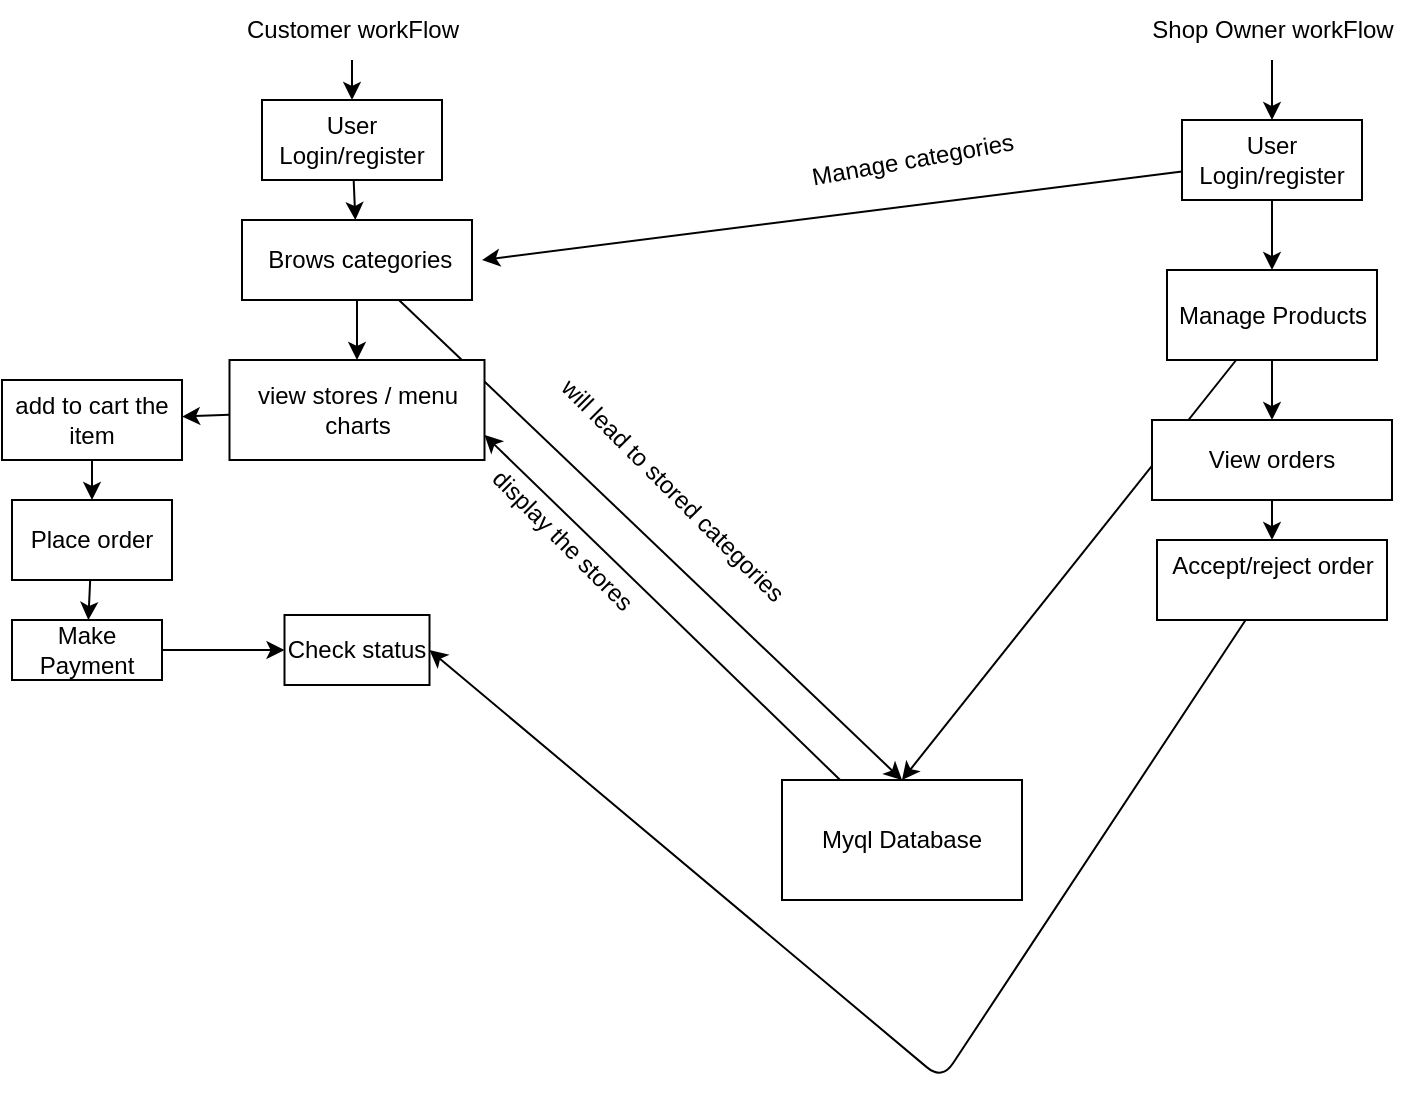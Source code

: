 <mxfile>
    <diagram id="O3ebIt5eKBSwO6uUg0u7" name="Page-1">
        <mxGraphModel dx="1997" dy="712" grid="1" gridSize="10" guides="1" tooltips="1" connect="1" arrows="1" fold="1" page="1" pageScale="1" pageWidth="850" pageHeight="1100" math="0" shadow="0">
            <root>
                <mxCell id="0"/>
                <mxCell id="1" parent="0"/>
                <mxCell id="6" value="" style="edgeStyle=none;html=1;" parent="1" source="2" target="5" edge="1">
                    <mxGeometry relative="1" as="geometry"/>
                </mxCell>
                <mxCell id="2" value="User Login/register" style="whiteSpace=wrap;html=1;" parent="1" vertex="1">
                    <mxGeometry x="200" y="100" width="90" height="40" as="geometry"/>
                </mxCell>
                <mxCell id="4" value="" style="edgeStyle=none;html=1;" parent="1" source="3" edge="1">
                    <mxGeometry relative="1" as="geometry">
                        <mxPoint x="245" y="100" as="targetPoint"/>
                    </mxGeometry>
                </mxCell>
                <mxCell id="3" value="Customer workFlow" style="text;html=1;align=center;verticalAlign=middle;resizable=0;points=[];autosize=1;strokeColor=none;fillColor=none;" parent="1" vertex="1">
                    <mxGeometry x="180" y="50" width="130" height="30" as="geometry"/>
                </mxCell>
                <mxCell id="8" value="" style="edgeStyle=none;html=1;" parent="1" source="5" target="7" edge="1">
                    <mxGeometry relative="1" as="geometry"/>
                </mxCell>
                <mxCell id="20" style="edgeStyle=none;html=1;entryX=0.5;entryY=0;entryDx=0;entryDy=0;" parent="1" source="5" target="17" edge="1">
                    <mxGeometry relative="1" as="geometry"/>
                </mxCell>
                <mxCell id="5" value="&amp;nbsp;Brows categories" style="whiteSpace=wrap;html=1;" parent="1" vertex="1">
                    <mxGeometry x="190" y="160" width="115" height="40" as="geometry"/>
                </mxCell>
                <mxCell id="10" value="" style="edgeStyle=none;html=1;" parent="1" source="7" target="9" edge="1">
                    <mxGeometry relative="1" as="geometry"/>
                </mxCell>
                <mxCell id="7" value="view stores / menu charts" style="whiteSpace=wrap;html=1;" parent="1" vertex="1">
                    <mxGeometry x="183.75" y="230" width="127.5" height="50" as="geometry"/>
                </mxCell>
                <mxCell id="12" value="" style="edgeStyle=none;html=1;" parent="1" source="9" target="11" edge="1">
                    <mxGeometry relative="1" as="geometry"/>
                </mxCell>
                <mxCell id="9" value="add to cart the item" style="whiteSpace=wrap;html=1;" parent="1" vertex="1">
                    <mxGeometry x="70" y="240" width="90" height="40" as="geometry"/>
                </mxCell>
                <mxCell id="14" value="" style="edgeStyle=none;html=1;" parent="1" source="11" target="13" edge="1">
                    <mxGeometry relative="1" as="geometry"/>
                </mxCell>
                <mxCell id="11" value="Place order" style="whiteSpace=wrap;html=1;" parent="1" vertex="1">
                    <mxGeometry x="75" y="300" width="80" height="40" as="geometry"/>
                </mxCell>
                <mxCell id="16" value="" style="edgeStyle=none;html=1;" parent="1" source="13" target="15" edge="1">
                    <mxGeometry relative="1" as="geometry"/>
                </mxCell>
                <mxCell id="13" value="Make Payment" style="whiteSpace=wrap;html=1;" parent="1" vertex="1">
                    <mxGeometry x="75" y="360" width="75" height="30" as="geometry"/>
                </mxCell>
                <mxCell id="15" value="Check status" style="whiteSpace=wrap;html=1;" parent="1" vertex="1">
                    <mxGeometry x="211.25" y="357.5" width="72.5" height="35" as="geometry"/>
                </mxCell>
                <mxCell id="24" style="edgeStyle=none;html=1;entryX=1;entryY=0.75;entryDx=0;entryDy=0;" parent="1" source="17" target="7" edge="1">
                    <mxGeometry relative="1" as="geometry"/>
                </mxCell>
                <mxCell id="17" value="Myql Database" style="whiteSpace=wrap;html=1;" parent="1" vertex="1">
                    <mxGeometry x="460" y="440" width="120" height="60" as="geometry"/>
                </mxCell>
                <mxCell id="21" value="will lead to stored categories" style="text;html=1;align=center;verticalAlign=middle;resizable=0;points=[];autosize=1;strokeColor=none;fillColor=none;rotation=45;" parent="1" vertex="1">
                    <mxGeometry x="320" y="280" width="170" height="30" as="geometry"/>
                </mxCell>
                <mxCell id="25" value="display the stores" style="text;html=1;align=center;verticalAlign=middle;resizable=0;points=[];autosize=1;strokeColor=none;fillColor=none;rotation=45;" parent="1" vertex="1">
                    <mxGeometry x="290" y="305" width="120" height="30" as="geometry"/>
                </mxCell>
                <mxCell id="28" value="" style="edgeStyle=none;html=1;" parent="1" source="26" target="27" edge="1">
                    <mxGeometry relative="1" as="geometry"/>
                </mxCell>
                <mxCell id="26" value="Shop Owner workFlow" style="text;html=1;align=center;verticalAlign=middle;resizable=0;points=[];autosize=1;strokeColor=none;fillColor=none;" parent="1" vertex="1">
                    <mxGeometry x="635" y="50" width="140" height="30" as="geometry"/>
                </mxCell>
                <mxCell id="32" style="edgeStyle=none;html=1;" parent="1" source="27" edge="1">
                    <mxGeometry relative="1" as="geometry">
                        <mxPoint x="310" y="180.0" as="targetPoint"/>
                    </mxGeometry>
                </mxCell>
                <mxCell id="35" value="" style="edgeStyle=none;html=1;" parent="1" source="37" edge="1">
                    <mxGeometry relative="1" as="geometry">
                        <mxPoint x="705" y="210.0" as="targetPoint"/>
                    </mxGeometry>
                </mxCell>
                <mxCell id="27" value="User Login/register" style="whiteSpace=wrap;html=1;" parent="1" vertex="1">
                    <mxGeometry x="660" y="110" width="90" height="40" as="geometry"/>
                </mxCell>
                <mxCell id="33" value="Manage categories" style="text;html=1;align=center;verticalAlign=middle;resizable=0;points=[];autosize=1;strokeColor=none;fillColor=none;rotation=-10;" parent="1" vertex="1">
                    <mxGeometry x="460" y="115" width="130" height="30" as="geometry"/>
                </mxCell>
                <mxCell id="38" value="" style="edgeStyle=none;html=1;" parent="1" source="27" target="37" edge="1">
                    <mxGeometry relative="1" as="geometry">
                        <mxPoint x="705" y="150" as="sourcePoint"/>
                        <mxPoint x="705" y="210.0" as="targetPoint"/>
                    </mxGeometry>
                </mxCell>
                <mxCell id="40" value="" style="edgeStyle=none;html=1;" parent="1" source="37" target="39" edge="1">
                    <mxGeometry relative="1" as="geometry"/>
                </mxCell>
                <mxCell id="43" style="edgeStyle=none;html=1;entryX=0.5;entryY=0;entryDx=0;entryDy=0;" edge="1" parent="1" source="37" target="17">
                    <mxGeometry relative="1" as="geometry">
                        <mxPoint x="580" y="210" as="targetPoint"/>
                    </mxGeometry>
                </mxCell>
                <mxCell id="37" value="Manage Products" style="whiteSpace=wrap;html=1;" parent="1" vertex="1">
                    <mxGeometry x="652.5" y="185" width="105" height="45" as="geometry"/>
                </mxCell>
                <mxCell id="42" value="" style="edgeStyle=none;html=1;" parent="1" source="39" target="41" edge="1">
                    <mxGeometry relative="1" as="geometry"/>
                </mxCell>
                <mxCell id="39" value="View orders" style="whiteSpace=wrap;html=1;" parent="1" vertex="1">
                    <mxGeometry x="645" y="260" width="120" height="40" as="geometry"/>
                </mxCell>
                <mxCell id="44" style="edgeStyle=none;html=1;entryX=1;entryY=0.5;entryDx=0;entryDy=0;" edge="1" parent="1" source="41" target="15">
                    <mxGeometry relative="1" as="geometry">
                        <Array as="points">
                            <mxPoint x="540" y="590"/>
                        </Array>
                    </mxGeometry>
                </mxCell>
                <mxCell id="41" value="Accept/reject order&lt;div&gt;&lt;br&gt;&lt;/div&gt;" style="whiteSpace=wrap;html=1;" parent="1" vertex="1">
                    <mxGeometry x="647.5" y="320" width="115" height="40" as="geometry"/>
                </mxCell>
            </root>
        </mxGraphModel>
    </diagram>
</mxfile>